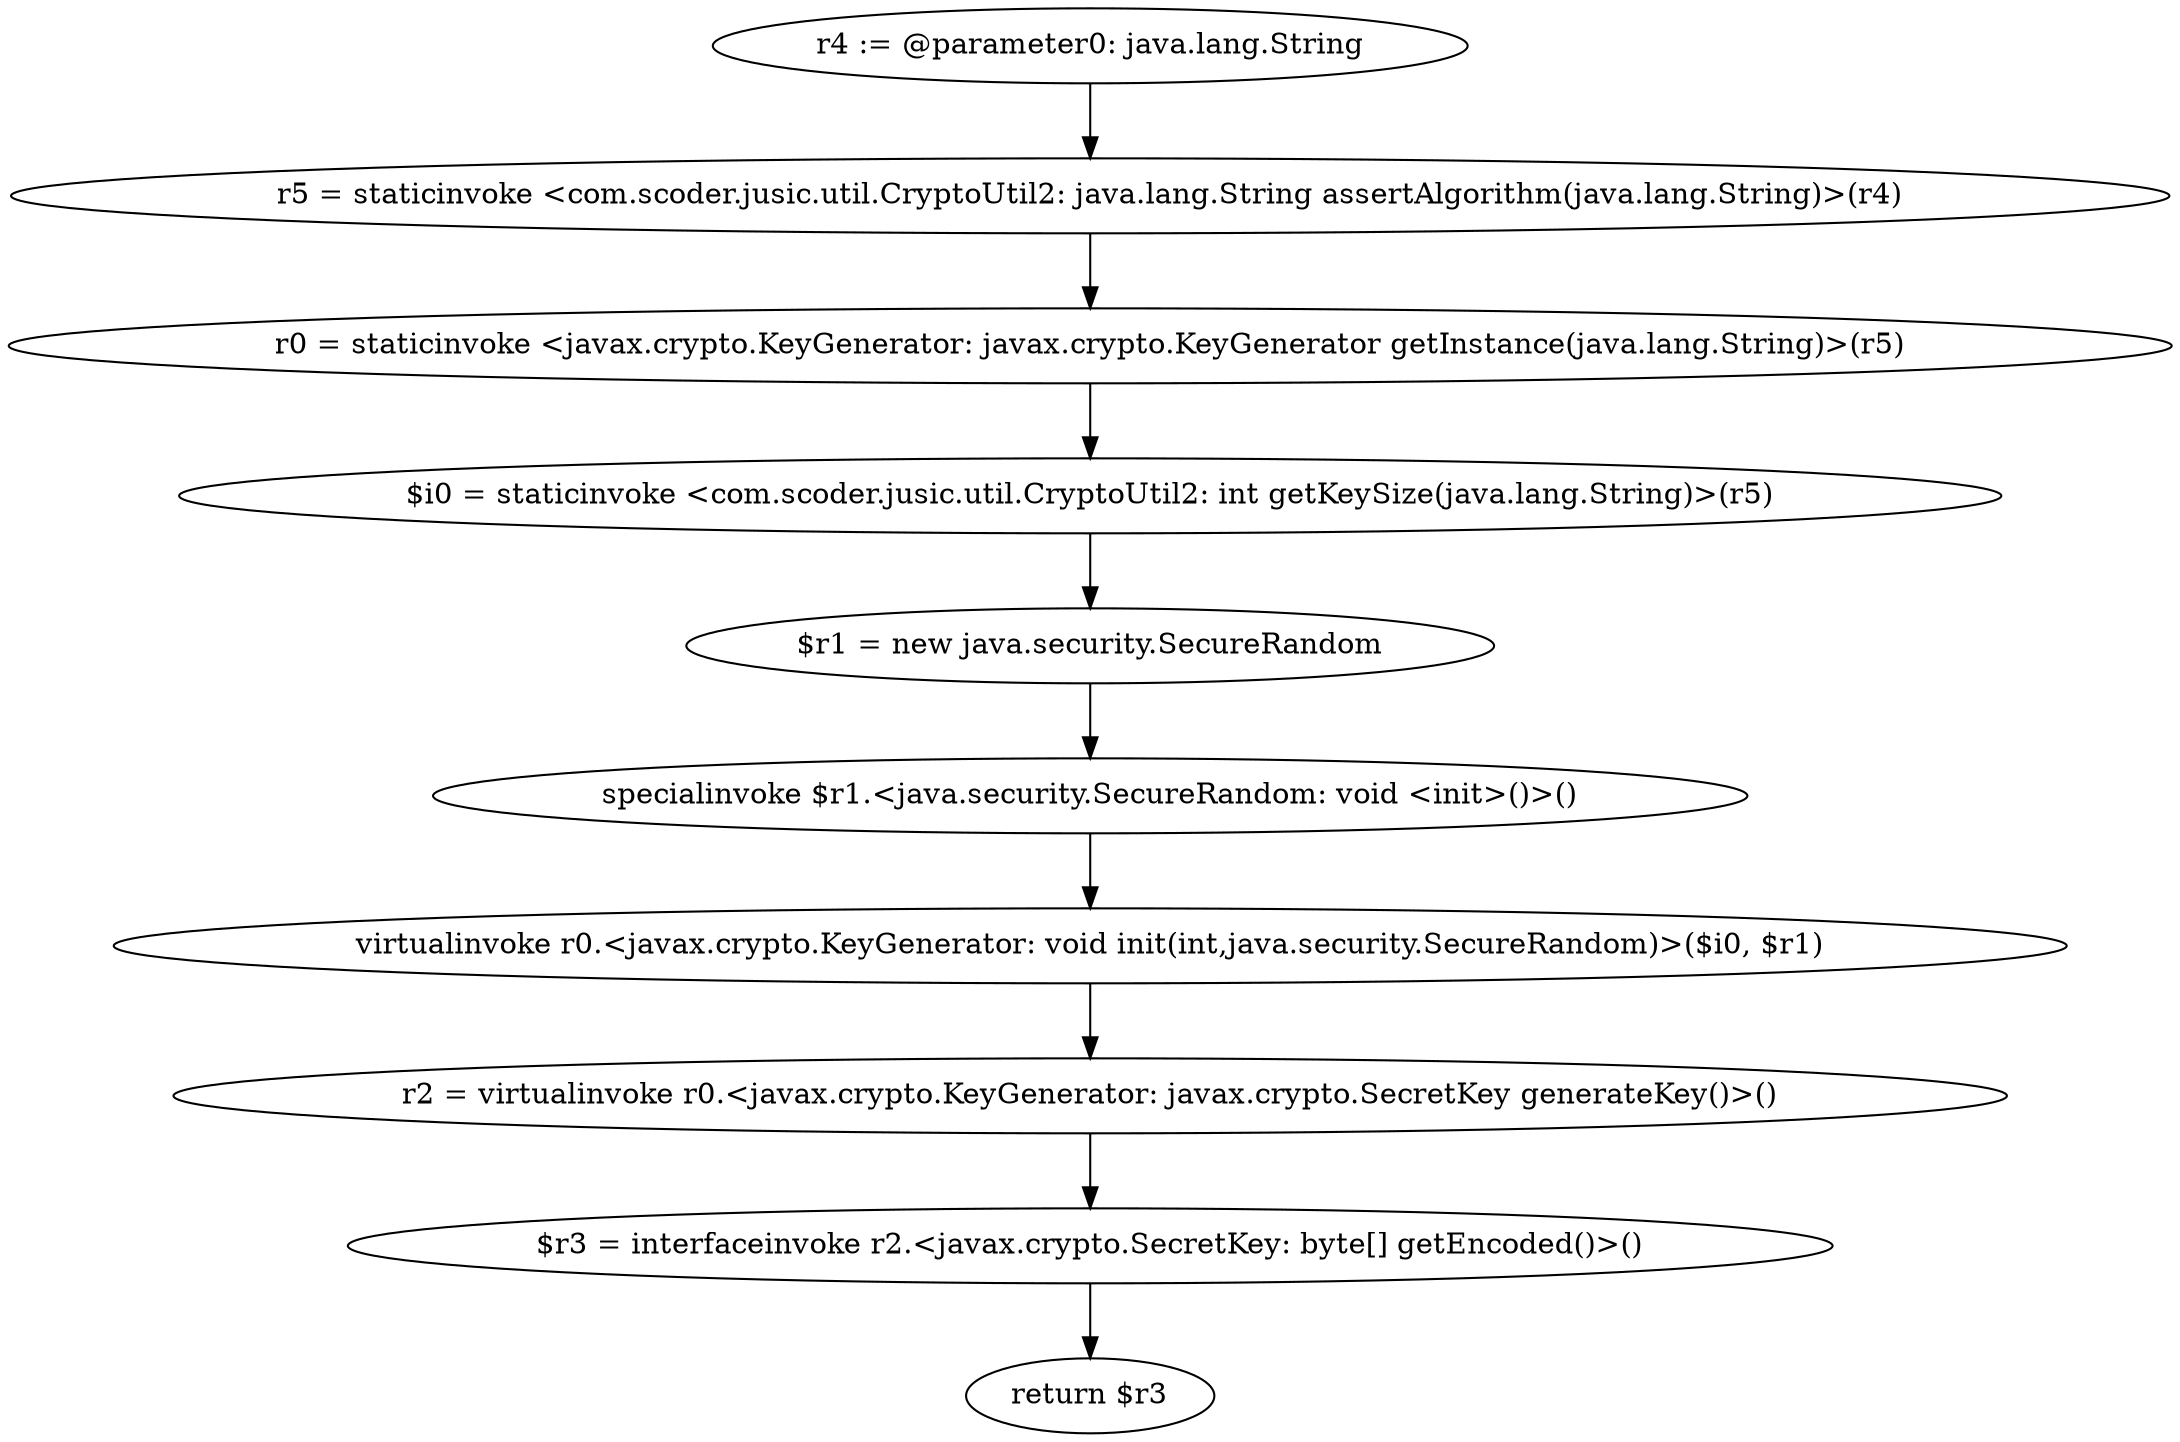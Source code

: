 digraph "unitGraph" {
    "r4 := @parameter0: java.lang.String"
    "r5 = staticinvoke <com.scoder.jusic.util.CryptoUtil2: java.lang.String assertAlgorithm(java.lang.String)>(r4)"
    "r0 = staticinvoke <javax.crypto.KeyGenerator: javax.crypto.KeyGenerator getInstance(java.lang.String)>(r5)"
    "$i0 = staticinvoke <com.scoder.jusic.util.CryptoUtil2: int getKeySize(java.lang.String)>(r5)"
    "$r1 = new java.security.SecureRandom"
    "specialinvoke $r1.<java.security.SecureRandom: void <init>()>()"
    "virtualinvoke r0.<javax.crypto.KeyGenerator: void init(int,java.security.SecureRandom)>($i0, $r1)"
    "r2 = virtualinvoke r0.<javax.crypto.KeyGenerator: javax.crypto.SecretKey generateKey()>()"
    "$r3 = interfaceinvoke r2.<javax.crypto.SecretKey: byte[] getEncoded()>()"
    "return $r3"
    "r4 := @parameter0: java.lang.String"->"r5 = staticinvoke <com.scoder.jusic.util.CryptoUtil2: java.lang.String assertAlgorithm(java.lang.String)>(r4)";
    "r5 = staticinvoke <com.scoder.jusic.util.CryptoUtil2: java.lang.String assertAlgorithm(java.lang.String)>(r4)"->"r0 = staticinvoke <javax.crypto.KeyGenerator: javax.crypto.KeyGenerator getInstance(java.lang.String)>(r5)";
    "r0 = staticinvoke <javax.crypto.KeyGenerator: javax.crypto.KeyGenerator getInstance(java.lang.String)>(r5)"->"$i0 = staticinvoke <com.scoder.jusic.util.CryptoUtil2: int getKeySize(java.lang.String)>(r5)";
    "$i0 = staticinvoke <com.scoder.jusic.util.CryptoUtil2: int getKeySize(java.lang.String)>(r5)"->"$r1 = new java.security.SecureRandom";
    "$r1 = new java.security.SecureRandom"->"specialinvoke $r1.<java.security.SecureRandom: void <init>()>()";
    "specialinvoke $r1.<java.security.SecureRandom: void <init>()>()"->"virtualinvoke r0.<javax.crypto.KeyGenerator: void init(int,java.security.SecureRandom)>($i0, $r1)";
    "virtualinvoke r0.<javax.crypto.KeyGenerator: void init(int,java.security.SecureRandom)>($i0, $r1)"->"r2 = virtualinvoke r0.<javax.crypto.KeyGenerator: javax.crypto.SecretKey generateKey()>()";
    "r2 = virtualinvoke r0.<javax.crypto.KeyGenerator: javax.crypto.SecretKey generateKey()>()"->"$r3 = interfaceinvoke r2.<javax.crypto.SecretKey: byte[] getEncoded()>()";
    "$r3 = interfaceinvoke r2.<javax.crypto.SecretKey: byte[] getEncoded()>()"->"return $r3";
}
